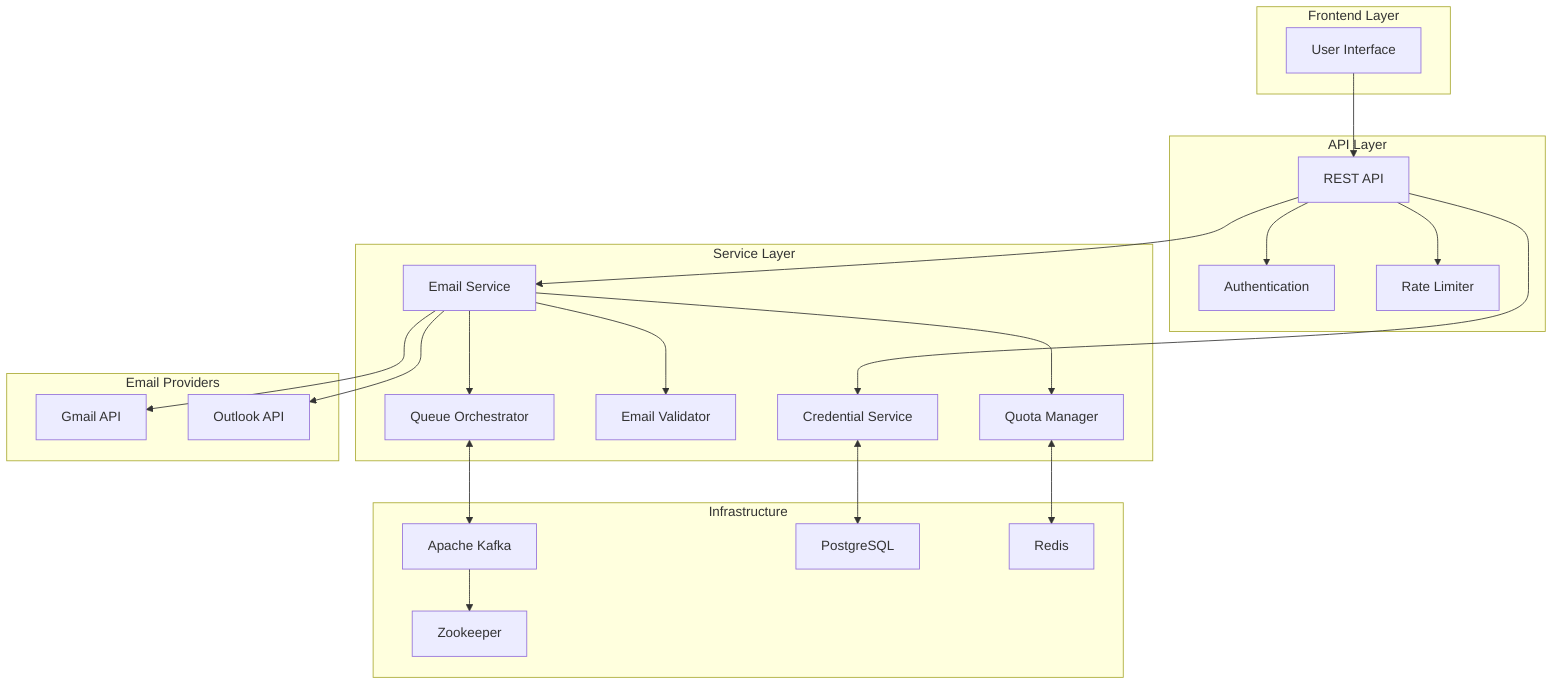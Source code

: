 flowchart TB
    subgraph "Frontend Layer"
        UI[User Interface]
    end
    
    subgraph "API Layer"
        API[REST API] 
        AUTH[Authentication]
        RATE[Rate Limiter]
    end
    
    subgraph "Service Layer"
        EMAIL[Email Service]
        CRED[Credential Service]
        VALID[Email Validator]
        QUEUE[Queue Orchestrator]
        QUOTA[Quota Manager]
    end
    
    subgraph "Infrastructure"
        KAFKA[Apache Kafka]
        ZOOKEEPER[Zookeeper]
        POSTGRES[PostgreSQL]
        REDIS[Redis]
    end
    
    subgraph "Email Providers"
        GMAIL[Gmail API]
        OUTLOOK[Outlook API]
    end
    
    UI --> API
    API --> AUTH
    API --> RATE
    API --> EMAIL
    API --> CRED
    
    EMAIL --> VALID
    EMAIL --> QUEUE
    EMAIL --> QUOTA
    
    QUEUE <--> KAFKA
    KAFKA --> ZOOKEEPER
    CRED <--> POSTGRES
    QUOTA <--> REDIS
    
    EMAIL --> GMAIL
    EMAIL --> OUTLOOK